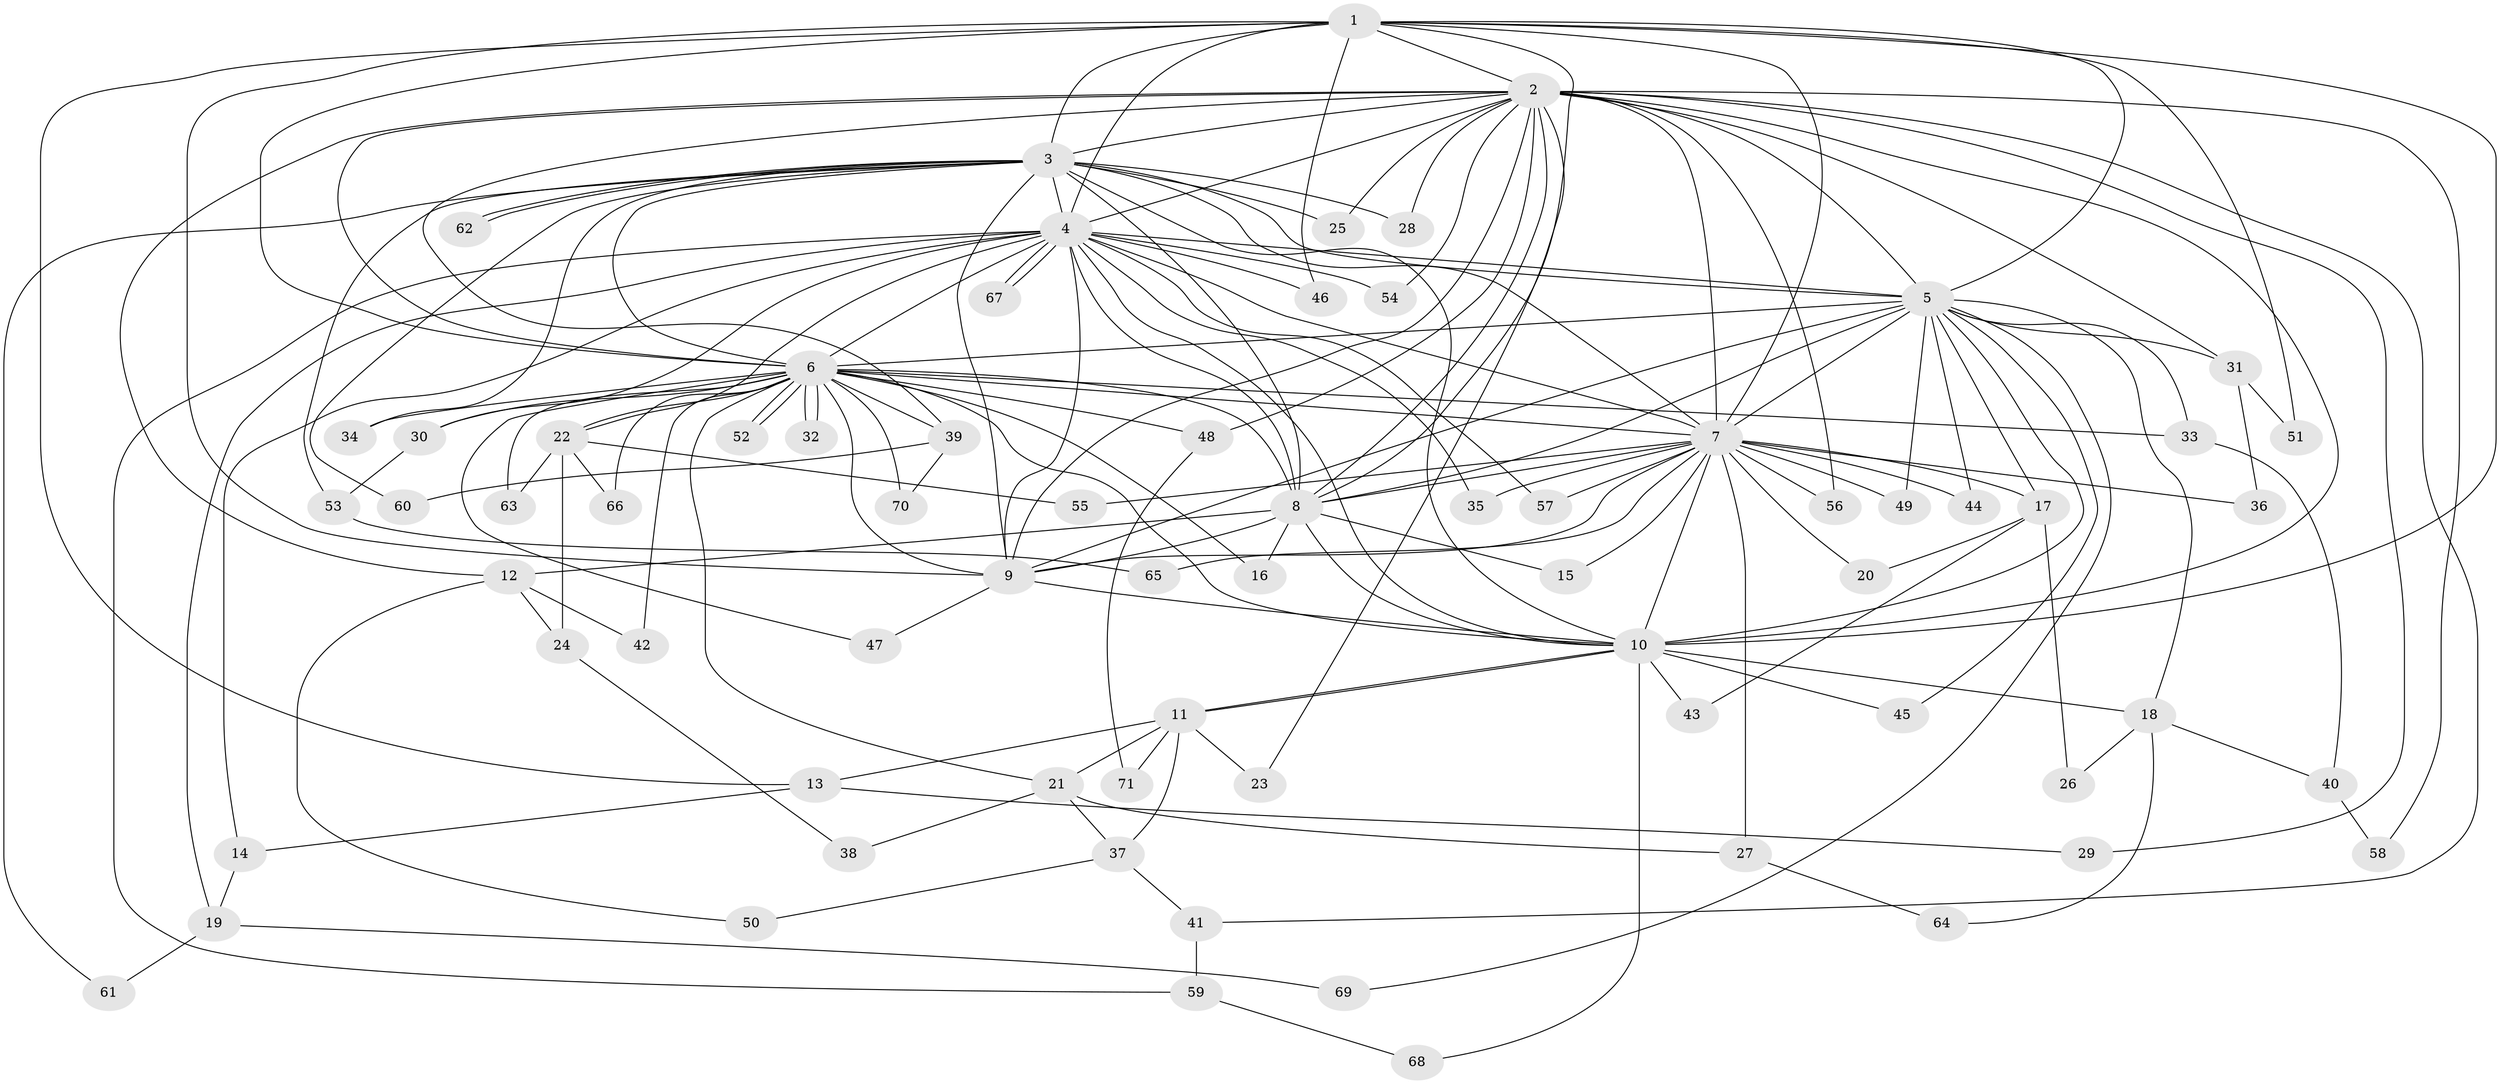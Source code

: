 // coarse degree distribution, {14: 0.034482758620689655, 11: 0.06896551724137931, 4: 0.20689655172413793, 2: 0.13793103448275862, 13: 0.06896551724137931, 5: 0.10344827586206896, 10: 0.034482758620689655, 16: 0.034482758620689655, 1: 0.13793103448275862, 3: 0.10344827586206896, 6: 0.06896551724137931}
// Generated by graph-tools (version 1.1) at 2025/36/03/04/25 23:36:20]
// undirected, 71 vertices, 167 edges
graph export_dot {
  node [color=gray90,style=filled];
  1;
  2;
  3;
  4;
  5;
  6;
  7;
  8;
  9;
  10;
  11;
  12;
  13;
  14;
  15;
  16;
  17;
  18;
  19;
  20;
  21;
  22;
  23;
  24;
  25;
  26;
  27;
  28;
  29;
  30;
  31;
  32;
  33;
  34;
  35;
  36;
  37;
  38;
  39;
  40;
  41;
  42;
  43;
  44;
  45;
  46;
  47;
  48;
  49;
  50;
  51;
  52;
  53;
  54;
  55;
  56;
  57;
  58;
  59;
  60;
  61;
  62;
  63;
  64;
  65;
  66;
  67;
  68;
  69;
  70;
  71;
  1 -- 2;
  1 -- 3;
  1 -- 4;
  1 -- 5;
  1 -- 6;
  1 -- 7;
  1 -- 8;
  1 -- 9;
  1 -- 10;
  1 -- 13;
  1 -- 46;
  1 -- 51;
  2 -- 3;
  2 -- 4;
  2 -- 5;
  2 -- 6;
  2 -- 7;
  2 -- 8;
  2 -- 9;
  2 -- 10;
  2 -- 12;
  2 -- 23;
  2 -- 25;
  2 -- 28;
  2 -- 29;
  2 -- 31;
  2 -- 39;
  2 -- 41;
  2 -- 48;
  2 -- 54;
  2 -- 56;
  2 -- 58;
  3 -- 4;
  3 -- 5;
  3 -- 6;
  3 -- 7;
  3 -- 8;
  3 -- 9;
  3 -- 10;
  3 -- 25;
  3 -- 28;
  3 -- 34;
  3 -- 53;
  3 -- 60;
  3 -- 61;
  3 -- 62;
  3 -- 62;
  4 -- 5;
  4 -- 6;
  4 -- 7;
  4 -- 8;
  4 -- 9;
  4 -- 10;
  4 -- 14;
  4 -- 19;
  4 -- 22;
  4 -- 30;
  4 -- 35;
  4 -- 46;
  4 -- 54;
  4 -- 57;
  4 -- 59;
  4 -- 67;
  4 -- 67;
  5 -- 6;
  5 -- 7;
  5 -- 8;
  5 -- 9;
  5 -- 10;
  5 -- 17;
  5 -- 18;
  5 -- 31;
  5 -- 33;
  5 -- 44;
  5 -- 45;
  5 -- 49;
  5 -- 69;
  6 -- 7;
  6 -- 8;
  6 -- 9;
  6 -- 10;
  6 -- 16;
  6 -- 21;
  6 -- 22;
  6 -- 30;
  6 -- 32;
  6 -- 32;
  6 -- 33;
  6 -- 34;
  6 -- 39;
  6 -- 42;
  6 -- 47;
  6 -- 48;
  6 -- 52;
  6 -- 52;
  6 -- 63;
  6 -- 66;
  6 -- 70;
  7 -- 8;
  7 -- 9;
  7 -- 10;
  7 -- 15;
  7 -- 17;
  7 -- 20;
  7 -- 27;
  7 -- 35;
  7 -- 36;
  7 -- 44;
  7 -- 49;
  7 -- 55;
  7 -- 56;
  7 -- 57;
  7 -- 65;
  8 -- 9;
  8 -- 10;
  8 -- 12;
  8 -- 15;
  8 -- 16;
  9 -- 10;
  9 -- 47;
  10 -- 11;
  10 -- 11;
  10 -- 18;
  10 -- 43;
  10 -- 45;
  10 -- 68;
  11 -- 13;
  11 -- 21;
  11 -- 23;
  11 -- 37;
  11 -- 71;
  12 -- 24;
  12 -- 42;
  12 -- 50;
  13 -- 14;
  13 -- 29;
  14 -- 19;
  17 -- 20;
  17 -- 26;
  17 -- 43;
  18 -- 26;
  18 -- 40;
  18 -- 64;
  19 -- 61;
  19 -- 69;
  21 -- 27;
  21 -- 37;
  21 -- 38;
  22 -- 24;
  22 -- 55;
  22 -- 63;
  22 -- 66;
  24 -- 38;
  27 -- 64;
  30 -- 53;
  31 -- 36;
  31 -- 51;
  33 -- 40;
  37 -- 41;
  37 -- 50;
  39 -- 60;
  39 -- 70;
  40 -- 58;
  41 -- 59;
  48 -- 71;
  53 -- 65;
  59 -- 68;
}
